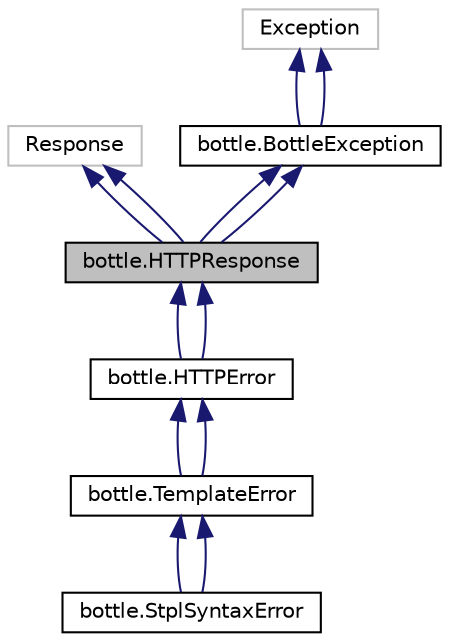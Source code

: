 digraph "bottle.HTTPResponse"
{
 // LATEX_PDF_SIZE
  edge [fontname="Helvetica",fontsize="10",labelfontname="Helvetica",labelfontsize="10"];
  node [fontname="Helvetica",fontsize="10",shape=record];
  Node1 [label="bottle.HTTPResponse",height=0.2,width=0.4,color="black", fillcolor="grey75", style="filled", fontcolor="black",tooltip=" "];
  Node2 -> Node1 [dir="back",color="midnightblue",fontsize="10",style="solid"];
  Node2 [label="Response",height=0.2,width=0.4,color="grey75", fillcolor="white", style="filled",tooltip=" "];
  Node3 -> Node1 [dir="back",color="midnightblue",fontsize="10",style="solid"];
  Node3 [label="bottle.BottleException",height=0.2,width=0.4,color="black", fillcolor="white", style="filled",URL="$classbottle_1_1BottleException.html",tooltip=" "];
  Node4 -> Node3 [dir="back",color="midnightblue",fontsize="10",style="solid"];
  Node4 [label="Exception",height=0.2,width=0.4,color="grey75", fillcolor="white", style="filled",tooltip=" "];
  Node4 -> Node3 [dir="back",color="midnightblue",fontsize="10",style="solid"];
  Node2 -> Node1 [dir="back",color="midnightblue",fontsize="10",style="solid"];
  Node3 -> Node1 [dir="back",color="midnightblue",fontsize="10",style="solid"];
  Node1 -> Node5 [dir="back",color="midnightblue",fontsize="10",style="solid"];
  Node5 [label="bottle.HTTPError",height=0.2,width=0.4,color="black", fillcolor="white", style="filled",URL="$classbottle_1_1HTTPError.html",tooltip=" "];
  Node5 -> Node6 [dir="back",color="midnightblue",fontsize="10",style="solid"];
  Node6 [label="bottle.TemplateError",height=0.2,width=0.4,color="black", fillcolor="white", style="filled",URL="$classbottle_1_1TemplateError.html",tooltip=" "];
  Node6 -> Node7 [dir="back",color="midnightblue",fontsize="10",style="solid"];
  Node7 [label="bottle.StplSyntaxError",height=0.2,width=0.4,color="black", fillcolor="white", style="filled",URL="$classbottle_1_1StplSyntaxError.html",tooltip=" "];
  Node6 -> Node7 [dir="back",color="midnightblue",fontsize="10",style="solid"];
  Node5 -> Node6 [dir="back",color="midnightblue",fontsize="10",style="solid"];
  Node1 -> Node5 [dir="back",color="midnightblue",fontsize="10",style="solid"];
}
